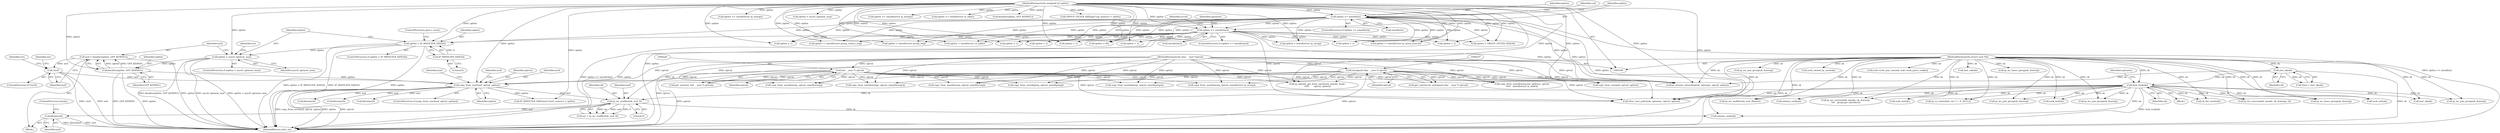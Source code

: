 digraph "0_linux_f6d8bd051c391c1c0458a30b2a7abcd939329259_26@API" {
"1000993" [label="(Call,kfree(msf))"];
"1000989" [label="(Call,ip_mc_msfilter(sk, msf, 0))"];
"1000259" [label="(Call,lock_sock(sk))"];
"1000118" [label="(Call,inet_sk(sk))"];
"1000109" [label="(MethodParameterIn,struct sock *sk)"];
"1000944" [label="(Call,copy_from_user(msf, optval, optlen))"];
"1000931" [label="(Call,!msf)"];
"1000925" [label="(Call,msf = kmalloc(optlen, GFP_KERNEL))"];
"1000927" [label="(Call,kmalloc(optlen, GFP_KERNEL))"];
"1000916" [label="(Call,optlen > sysctl_optmem_max)"];
"1000910" [label="(Call,optlen < IP_MSFILTER_SIZE(0))"];
"1000227" [label="(Call,optlen >= sizeof(char))"];
"1000211" [label="(Call,optlen >= sizeof(int))"];
"1000113" [label="(MethodParameterIn,unsigned int optlen)"];
"1000912" [label="(Call,IP_MSFILTER_SIZE(0))"];
"1000219" [label="(Call,(int __user *) optval)"];
"1000112" [label="(MethodParameterIn,char __user *optval)"];
"1000236" [label="(Call,(unsigned char __user *) optval)"];
"1000859" [label="(Call,optlen >= sizeof(struct ip_mreqn))"];
"1000928" [label="(Identifier,optlen)"];
"1001011" [label="(Call,copy_from_user(&mreqs, optval, sizeof(mreqs)))"];
"1001208" [label="(Call,copy_from_user(&greqs, optval, sizeof(greqs)))"];
"1000221" [label="(Identifier,optval)"];
"1001596" [label="(Call,ip_mc_msfilter(sk, msf, ifindex))"];
"1000227" [label="(Call,optlen >= sizeof(char))"];
"1001131" [label="(Call,copy_from_user(&greq, optval, sizeof(greq)))"];
"1000994" [label="(Identifier,msf)"];
"1000989" [label="(Call,ip_mc_msfilter(sk, msf, 0))"];
"1001179" [label="(Call,ip_mc_join_group(sk, &mreq))"];
"1001005" [label="(Call,optlen != sizeof(struct ip_mreq_source))"];
"1000894" [label="(Call,ip_mc_join_group(sk, &mreq))"];
"1001640" [label="(Call,optlen < 1)"];
"1000116" [label="(Call,*inet = inet_sk(sk))"];
"1000762" [label="(Call,sock_net(sk))"];
"1000272" [label="(Call,optlen > 40)"];
"1001408" [label="(Call,optlen > sysctl_optmem_max)"];
"1000943" [label="(ControlStructure,if (copy_from_user(msf, optval, optlen)))"];
"1000909" [label="(ControlStructure,if (optlen < IP_MSFILTER_SIZE(0)))"];
"1000991" [label="(Identifier,msf)"];
"1000910" [label="(Call,optlen < IP_MSFILTER_SIZE(0))"];
"1000235" [label="(Identifier,ucval)"];
"1000995" [label="(ControlStructure,break;)"];
"1000931" [label="(Call,!msf)"];
"1000947" [label="(Identifier,optlen)"];
"1001121" [label="(Call,optlen < sizeof(struct group_req))"];
"1000118" [label="(Call,inet_sk(sk))"];
"1000926" [label="(Identifier,msf)"];
"1000512" [label="(Call,sk_dst_reset(sk))"];
"1000720" [label="(Call,copy_from_user(&mreq.imr_address, optval,\n\t\t\t\t\t   sizeof(struct in_addr)))"];
"1000656" [label="(Call,optlen < 1)"];
"1000218" [label="(Identifier,val)"];
"1001106" [label="(Call,ip_mc_source(add, omode, sk, &mreqs, 0))"];
"1000917" [label="(Identifier,optlen)"];
"1001665" [label="(Call,xfrm_user_policy(sk, optname, optval, optlen))"];
"1000911" [label="(Identifier,optlen)"];
"1000930" [label="(ControlStructure,if (!msf))"];
"1000294" [label="(Call,sock_owned_by_user(sk))"];
"1000918" [label="(Identifier,sysctl_optmem_max)"];
"1000993" [label="(Call,kfree(msf))"];
"1000932" [label="(Identifier,msf)"];
"1000699" [label="(Call,copy_from_user(&mreq, optval, sizeof(mreq)))"];
"1000849" [label="(Call,optlen < sizeof(struct ip_mreq))"];
"1000517" [label="(Call,optlen < 1)"];
"1001202" [label="(Call,optlen != sizeof(struct group_source_req))"];
"1000217" [label="(Call,get_user(val, (int __user *) optval))"];
"1000980" [label="(Call,kfree(msf))"];
"1000987" [label="(Call,err = ip_mc_msfilter(sk, msf, 0))"];
"1000260" [label="(Identifier,sk)"];
"1000915" [label="(ControlStructure,if (optlen > sysctl_optmem_max))"];
"1000262" [label="(Identifier,optname)"];
"1000683" [label="(Call,optlen < sizeof(struct in_addr))"];
"1000927" [label="(Call,kmalloc(optlen, GFP_KERNEL))"];
"1000944" [label="(Call,copy_from_user(msf, optval, optlen))"];
"1000212" [label="(Identifier,optlen)"];
"1000949" [label="(Call,kfree(msf))"];
"1001727" [label="(Call,release_sock(sk))"];
"1000112" [label="(MethodParameterIn,char __user *optval)"];
"1000925" [label="(Call,msf = kmalloc(optlen, GFP_KERNEL))"];
"1000693" [label="(Call,optlen >= sizeof(struct ip_mreqn))"];
"1000716" [label="(Call,optlen >= sizeof(struct in_addr))"];
"1001078" [label="(Call,ip_mc_join_group(sk, &mreq))"];
"1000251" [label="(Call,ip_mroute_setsockopt(sk, optname, optval, optlen))"];
"1001419" [label="(Call,kmalloc(optlen, GFP_KERNEL))"];
"1000236" [label="(Call,(unsigned char __user *) optval)"];
"1000956" [label="(Identifier,msf)"];
"1000627" [label="(Call,optlen < 1)"];
"1000249" [label="(Identifier,optname)"];
"1000210" [label="(ControlStructure,if (optlen >= sizeof(int)))"];
"1000109" [label="(MethodParameterIn,struct sock *sk)"];
"1000914" [label="(ControlStructure,goto e_inval;)"];
"1000278" [label="(Call,ip_options_get_from_user(sock_net(sk), &opt,\n \t\t\t\t\t       optval, optlen))"];
"1000946" [label="(Identifier,optval)"];
"1000114" [label="(Block,)"];
"1000865" [label="(Call,copy_from_user(&mreq, optval, sizeof(mreq)))"];
"1000228" [label="(Identifier,optlen)"];
"1000113" [label="(MethodParameterIn,unsigned int optlen)"];
"1000219" [label="(Call,(int __user *) optval)"];
"1000229" [label="(Call,sizeof(char))"];
"1001683" [label="(Call,optlen < 1)"];
"1001697" [label="(Call,optlen < 1)"];
"1000921" [label="(Identifier,err)"];
"1001436" [label="(Call,copy_from_user(gsf, optval, optlen))"];
"1000259" [label="(Call,lock_sock(sk))"];
"1000912" [label="(Call,IP_MSFILTER_SIZE(0))"];
"1000940" [label="(Identifier,err)"];
"1000238" [label="(Identifier,optval)"];
"1000945" [label="(Identifier,msf)"];
"1000973" [label="(Call,IP_MSFILTER_SIZE(msf->imsf_numsrc) > optlen)"];
"1001377" [label="(Call,ip_mc_source(add, omode, sk, &mreqs,\n\t\t\t\t   greqs.gsr_interface))"];
"1000119" [label="(Identifier,sk)"];
"1000352" [label="(Call,icsk->icsk_sync_mss(sk, icsk->icsk_pmtu_cookie))"];
"1000881" [label="(Call,copy_from_user(&mreq, optval, sizeof(struct ip_mreq)))"];
"1000211" [label="(Call,optlen >= sizeof(int))"];
"1001402" [label="(Call,optlen < GROUP_FILTER_SIZE(0))"];
"1000965" [label="(Call,kfree(msf))"];
"1001608" [label="(Call,optlen < 1)"];
"1000213" [label="(Call,sizeof(int))"];
"1000279" [label="(Call,sock_net(sk))"];
"1000907" [label="(Block,)"];
"1000226" [label="(ControlStructure,if (optlen >= sizeof(char)))"];
"1000990" [label="(Identifier,sk)"];
"1000304" [label="(Call,inet_csk(sk))"];
"1000950" [label="(Identifier,msf)"];
"1000901" [label="(Call,ip_mc_leave_group(sk, &mreq))"];
"1000916" [label="(Call,optlen > sysctl_optmem_max)"];
"1000234" [label="(Call,get_user(ucval, (unsigned char __user *) optval))"];
"1000935" [label="(Identifier,err)"];
"1000929" [label="(Identifier,GFP_KERNEL)"];
"1000913" [label="(Literal,0)"];
"1001630" [label="(Call,ip_ra_control(sk, val ? 1 : 0, NULL))"];
"1001186" [label="(Call,ip_mc_leave_group(sk, &mreq))"];
"1000782" [label="(Call,sock_net(sk))"];
"1000844" [label="(Call,inet_sk(sk))"];
"1001722" [label="(Call,release_sock(sk))"];
"1001342" [label="(Call,ip_mc_join_group(sk, &mreq))"];
"1001732" [label="(MethodReturn,static int)"];
"1001460" [label="(Call,GROUP_FILTER_SIZE(gsf->gf_numsrc) > optlen)"];
"1000992" [label="(Literal,0)"];
"1000993" -> "1000907"  [label="AST: "];
"1000993" -> "1000994"  [label="CFG: "];
"1000994" -> "1000993"  [label="AST: "];
"1000995" -> "1000993"  [label="CFG: "];
"1000993" -> "1001732"  [label="DDG: kfree(msf)"];
"1000993" -> "1001732"  [label="DDG: msf"];
"1000989" -> "1000993"  [label="DDG: msf"];
"1000989" -> "1000987"  [label="AST: "];
"1000989" -> "1000992"  [label="CFG: "];
"1000990" -> "1000989"  [label="AST: "];
"1000991" -> "1000989"  [label="AST: "];
"1000992" -> "1000989"  [label="AST: "];
"1000987" -> "1000989"  [label="CFG: "];
"1000989" -> "1000987"  [label="DDG: sk"];
"1000989" -> "1000987"  [label="DDG: msf"];
"1000989" -> "1000987"  [label="DDG: 0"];
"1000259" -> "1000989"  [label="DDG: sk"];
"1000109" -> "1000989"  [label="DDG: sk"];
"1000944" -> "1000989"  [label="DDG: msf"];
"1000989" -> "1001722"  [label="DDG: sk"];
"1000259" -> "1000114"  [label="AST: "];
"1000259" -> "1000260"  [label="CFG: "];
"1000260" -> "1000259"  [label="AST: "];
"1000262" -> "1000259"  [label="CFG: "];
"1000259" -> "1001732"  [label="DDG: lock_sock(sk)"];
"1000118" -> "1000259"  [label="DDG: sk"];
"1000109" -> "1000259"  [label="DDG: sk"];
"1000259" -> "1000279"  [label="DDG: sk"];
"1000259" -> "1000512"  [label="DDG: sk"];
"1000259" -> "1000762"  [label="DDG: sk"];
"1000259" -> "1000782"  [label="DDG: sk"];
"1000259" -> "1000844"  [label="DDG: sk"];
"1000259" -> "1001078"  [label="DDG: sk"];
"1000259" -> "1001106"  [label="DDG: sk"];
"1000259" -> "1001179"  [label="DDG: sk"];
"1000259" -> "1001186"  [label="DDG: sk"];
"1000259" -> "1001342"  [label="DDG: sk"];
"1000259" -> "1001377"  [label="DDG: sk"];
"1000259" -> "1001596"  [label="DDG: sk"];
"1000259" -> "1001630"  [label="DDG: sk"];
"1000259" -> "1001665"  [label="DDG: sk"];
"1000259" -> "1001722"  [label="DDG: sk"];
"1000259" -> "1001727"  [label="DDG: sk"];
"1000118" -> "1000116"  [label="AST: "];
"1000118" -> "1000119"  [label="CFG: "];
"1000119" -> "1000118"  [label="AST: "];
"1000116" -> "1000118"  [label="CFG: "];
"1000118" -> "1001732"  [label="DDG: sk"];
"1000118" -> "1000116"  [label="DDG: sk"];
"1000109" -> "1000118"  [label="DDG: sk"];
"1000118" -> "1000251"  [label="DDG: sk"];
"1000109" -> "1000108"  [label="AST: "];
"1000109" -> "1001732"  [label="DDG: sk"];
"1000109" -> "1000251"  [label="DDG: sk"];
"1000109" -> "1000279"  [label="DDG: sk"];
"1000109" -> "1000294"  [label="DDG: sk"];
"1000109" -> "1000304"  [label="DDG: sk"];
"1000109" -> "1000352"  [label="DDG: sk"];
"1000109" -> "1000512"  [label="DDG: sk"];
"1000109" -> "1000762"  [label="DDG: sk"];
"1000109" -> "1000782"  [label="DDG: sk"];
"1000109" -> "1000844"  [label="DDG: sk"];
"1000109" -> "1000894"  [label="DDG: sk"];
"1000109" -> "1000901"  [label="DDG: sk"];
"1000109" -> "1001078"  [label="DDG: sk"];
"1000109" -> "1001106"  [label="DDG: sk"];
"1000109" -> "1001179"  [label="DDG: sk"];
"1000109" -> "1001186"  [label="DDG: sk"];
"1000109" -> "1001342"  [label="DDG: sk"];
"1000109" -> "1001377"  [label="DDG: sk"];
"1000109" -> "1001596"  [label="DDG: sk"];
"1000109" -> "1001630"  [label="DDG: sk"];
"1000109" -> "1001665"  [label="DDG: sk"];
"1000109" -> "1001722"  [label="DDG: sk"];
"1000109" -> "1001727"  [label="DDG: sk"];
"1000944" -> "1000943"  [label="AST: "];
"1000944" -> "1000947"  [label="CFG: "];
"1000945" -> "1000944"  [label="AST: "];
"1000946" -> "1000944"  [label="AST: "];
"1000947" -> "1000944"  [label="AST: "];
"1000950" -> "1000944"  [label="CFG: "];
"1000956" -> "1000944"  [label="CFG: "];
"1000944" -> "1001732"  [label="DDG: optval"];
"1000944" -> "1001732"  [label="DDG: copy_from_user(msf, optval, optlen)"];
"1000944" -> "1001732"  [label="DDG: optlen"];
"1000931" -> "1000944"  [label="DDG: msf"];
"1000219" -> "1000944"  [label="DDG: optval"];
"1000236" -> "1000944"  [label="DDG: optval"];
"1000112" -> "1000944"  [label="DDG: optval"];
"1000927" -> "1000944"  [label="DDG: optlen"];
"1000113" -> "1000944"  [label="DDG: optlen"];
"1000944" -> "1000949"  [label="DDG: msf"];
"1000944" -> "1000965"  [label="DDG: msf"];
"1000944" -> "1000973"  [label="DDG: optlen"];
"1000944" -> "1000980"  [label="DDG: msf"];
"1000931" -> "1000930"  [label="AST: "];
"1000931" -> "1000932"  [label="CFG: "];
"1000932" -> "1000931"  [label="AST: "];
"1000935" -> "1000931"  [label="CFG: "];
"1000940" -> "1000931"  [label="CFG: "];
"1000931" -> "1001732"  [label="DDG: msf"];
"1000931" -> "1001732"  [label="DDG: !msf"];
"1000925" -> "1000931"  [label="DDG: msf"];
"1000925" -> "1000907"  [label="AST: "];
"1000925" -> "1000927"  [label="CFG: "];
"1000926" -> "1000925"  [label="AST: "];
"1000927" -> "1000925"  [label="AST: "];
"1000932" -> "1000925"  [label="CFG: "];
"1000925" -> "1001732"  [label="DDG: kmalloc(optlen, GFP_KERNEL)"];
"1000927" -> "1000925"  [label="DDG: optlen"];
"1000927" -> "1000925"  [label="DDG: GFP_KERNEL"];
"1000927" -> "1000929"  [label="CFG: "];
"1000928" -> "1000927"  [label="AST: "];
"1000929" -> "1000927"  [label="AST: "];
"1000927" -> "1001732"  [label="DDG: GFP_KERNEL"];
"1000927" -> "1001732"  [label="DDG: optlen"];
"1000916" -> "1000927"  [label="DDG: optlen"];
"1000113" -> "1000927"  [label="DDG: optlen"];
"1000916" -> "1000915"  [label="AST: "];
"1000916" -> "1000918"  [label="CFG: "];
"1000917" -> "1000916"  [label="AST: "];
"1000918" -> "1000916"  [label="AST: "];
"1000921" -> "1000916"  [label="CFG: "];
"1000926" -> "1000916"  [label="CFG: "];
"1000916" -> "1001732"  [label="DDG: sysctl_optmem_max"];
"1000916" -> "1001732"  [label="DDG: optlen > sysctl_optmem_max"];
"1000916" -> "1001732"  [label="DDG: optlen"];
"1000910" -> "1000916"  [label="DDG: optlen"];
"1000113" -> "1000916"  [label="DDG: optlen"];
"1000910" -> "1000909"  [label="AST: "];
"1000910" -> "1000912"  [label="CFG: "];
"1000911" -> "1000910"  [label="AST: "];
"1000912" -> "1000910"  [label="AST: "];
"1000914" -> "1000910"  [label="CFG: "];
"1000917" -> "1000910"  [label="CFG: "];
"1000910" -> "1001732"  [label="DDG: optlen"];
"1000910" -> "1001732"  [label="DDG: optlen < IP_MSFILTER_SIZE(0)"];
"1000910" -> "1001732"  [label="DDG: IP_MSFILTER_SIZE(0)"];
"1000227" -> "1000910"  [label="DDG: optlen"];
"1000211" -> "1000910"  [label="DDG: optlen"];
"1000113" -> "1000910"  [label="DDG: optlen"];
"1000912" -> "1000910"  [label="DDG: 0"];
"1000227" -> "1000226"  [label="AST: "];
"1000227" -> "1000229"  [label="CFG: "];
"1000228" -> "1000227"  [label="AST: "];
"1000229" -> "1000227"  [label="AST: "];
"1000235" -> "1000227"  [label="CFG: "];
"1000249" -> "1000227"  [label="CFG: "];
"1000227" -> "1001732"  [label="DDG: optlen >= sizeof(char)"];
"1000227" -> "1001732"  [label="DDG: optlen"];
"1000211" -> "1000227"  [label="DDG: optlen"];
"1000113" -> "1000227"  [label="DDG: optlen"];
"1000227" -> "1000251"  [label="DDG: optlen"];
"1000227" -> "1000272"  [label="DDG: optlen"];
"1000227" -> "1000517"  [label="DDG: optlen"];
"1000227" -> "1000627"  [label="DDG: optlen"];
"1000227" -> "1000656"  [label="DDG: optlen"];
"1000227" -> "1000683"  [label="DDG: optlen"];
"1000227" -> "1000849"  [label="DDG: optlen"];
"1000227" -> "1001005"  [label="DDG: optlen"];
"1000227" -> "1001121"  [label="DDG: optlen"];
"1000227" -> "1001202"  [label="DDG: optlen"];
"1000227" -> "1001402"  [label="DDG: optlen"];
"1000227" -> "1001608"  [label="DDG: optlen"];
"1000227" -> "1001640"  [label="DDG: optlen"];
"1000227" -> "1001665"  [label="DDG: optlen"];
"1000227" -> "1001683"  [label="DDG: optlen"];
"1000227" -> "1001697"  [label="DDG: optlen"];
"1000211" -> "1000210"  [label="AST: "];
"1000211" -> "1000213"  [label="CFG: "];
"1000212" -> "1000211"  [label="AST: "];
"1000213" -> "1000211"  [label="AST: "];
"1000218" -> "1000211"  [label="CFG: "];
"1000228" -> "1000211"  [label="CFG: "];
"1000211" -> "1001732"  [label="DDG: optlen"];
"1000211" -> "1001732"  [label="DDG: optlen >= sizeof(int)"];
"1000113" -> "1000211"  [label="DDG: optlen"];
"1000211" -> "1000251"  [label="DDG: optlen"];
"1000211" -> "1000272"  [label="DDG: optlen"];
"1000211" -> "1000517"  [label="DDG: optlen"];
"1000211" -> "1000627"  [label="DDG: optlen"];
"1000211" -> "1000656"  [label="DDG: optlen"];
"1000211" -> "1000683"  [label="DDG: optlen"];
"1000211" -> "1000849"  [label="DDG: optlen"];
"1000211" -> "1001005"  [label="DDG: optlen"];
"1000211" -> "1001121"  [label="DDG: optlen"];
"1000211" -> "1001202"  [label="DDG: optlen"];
"1000211" -> "1001402"  [label="DDG: optlen"];
"1000211" -> "1001608"  [label="DDG: optlen"];
"1000211" -> "1001640"  [label="DDG: optlen"];
"1000211" -> "1001665"  [label="DDG: optlen"];
"1000211" -> "1001683"  [label="DDG: optlen"];
"1000211" -> "1001697"  [label="DDG: optlen"];
"1000113" -> "1000108"  [label="AST: "];
"1000113" -> "1001732"  [label="DDG: optlen"];
"1000113" -> "1000251"  [label="DDG: optlen"];
"1000113" -> "1000272"  [label="DDG: optlen"];
"1000113" -> "1000278"  [label="DDG: optlen"];
"1000113" -> "1000517"  [label="DDG: optlen"];
"1000113" -> "1000627"  [label="DDG: optlen"];
"1000113" -> "1000656"  [label="DDG: optlen"];
"1000113" -> "1000683"  [label="DDG: optlen"];
"1000113" -> "1000693"  [label="DDG: optlen"];
"1000113" -> "1000716"  [label="DDG: optlen"];
"1000113" -> "1000849"  [label="DDG: optlen"];
"1000113" -> "1000859"  [label="DDG: optlen"];
"1000113" -> "1000973"  [label="DDG: optlen"];
"1000113" -> "1001005"  [label="DDG: optlen"];
"1000113" -> "1001121"  [label="DDG: optlen"];
"1000113" -> "1001202"  [label="DDG: optlen"];
"1000113" -> "1001402"  [label="DDG: optlen"];
"1000113" -> "1001408"  [label="DDG: optlen"];
"1000113" -> "1001419"  [label="DDG: optlen"];
"1000113" -> "1001436"  [label="DDG: optlen"];
"1000113" -> "1001460"  [label="DDG: optlen"];
"1000113" -> "1001608"  [label="DDG: optlen"];
"1000113" -> "1001640"  [label="DDG: optlen"];
"1000113" -> "1001665"  [label="DDG: optlen"];
"1000113" -> "1001683"  [label="DDG: optlen"];
"1000113" -> "1001697"  [label="DDG: optlen"];
"1000912" -> "1000913"  [label="CFG: "];
"1000913" -> "1000912"  [label="AST: "];
"1000219" -> "1000217"  [label="AST: "];
"1000219" -> "1000221"  [label="CFG: "];
"1000220" -> "1000219"  [label="AST: "];
"1000221" -> "1000219"  [label="AST: "];
"1000217" -> "1000219"  [label="CFG: "];
"1000219" -> "1001732"  [label="DDG: optval"];
"1000219" -> "1000217"  [label="DDG: optval"];
"1000112" -> "1000219"  [label="DDG: optval"];
"1000219" -> "1000251"  [label="DDG: optval"];
"1000219" -> "1000278"  [label="DDG: optval"];
"1000219" -> "1000699"  [label="DDG: optval"];
"1000219" -> "1000720"  [label="DDG: optval"];
"1000219" -> "1000865"  [label="DDG: optval"];
"1000219" -> "1000881"  [label="DDG: optval"];
"1000219" -> "1001011"  [label="DDG: optval"];
"1000219" -> "1001131"  [label="DDG: optval"];
"1000219" -> "1001208"  [label="DDG: optval"];
"1000219" -> "1001436"  [label="DDG: optval"];
"1000219" -> "1001665"  [label="DDG: optval"];
"1000112" -> "1000108"  [label="AST: "];
"1000112" -> "1001732"  [label="DDG: optval"];
"1000112" -> "1000236"  [label="DDG: optval"];
"1000112" -> "1000251"  [label="DDG: optval"];
"1000112" -> "1000278"  [label="DDG: optval"];
"1000112" -> "1000699"  [label="DDG: optval"];
"1000112" -> "1000720"  [label="DDG: optval"];
"1000112" -> "1000865"  [label="DDG: optval"];
"1000112" -> "1000881"  [label="DDG: optval"];
"1000112" -> "1001011"  [label="DDG: optval"];
"1000112" -> "1001131"  [label="DDG: optval"];
"1000112" -> "1001208"  [label="DDG: optval"];
"1000112" -> "1001436"  [label="DDG: optval"];
"1000112" -> "1001665"  [label="DDG: optval"];
"1000236" -> "1000234"  [label="AST: "];
"1000236" -> "1000238"  [label="CFG: "];
"1000237" -> "1000236"  [label="AST: "];
"1000238" -> "1000236"  [label="AST: "];
"1000234" -> "1000236"  [label="CFG: "];
"1000236" -> "1001732"  [label="DDG: optval"];
"1000236" -> "1000234"  [label="DDG: optval"];
"1000236" -> "1000251"  [label="DDG: optval"];
"1000236" -> "1000278"  [label="DDG: optval"];
"1000236" -> "1000699"  [label="DDG: optval"];
"1000236" -> "1000720"  [label="DDG: optval"];
"1000236" -> "1000865"  [label="DDG: optval"];
"1000236" -> "1000881"  [label="DDG: optval"];
"1000236" -> "1001011"  [label="DDG: optval"];
"1000236" -> "1001131"  [label="DDG: optval"];
"1000236" -> "1001208"  [label="DDG: optval"];
"1000236" -> "1001436"  [label="DDG: optval"];
"1000236" -> "1001665"  [label="DDG: optval"];
}
